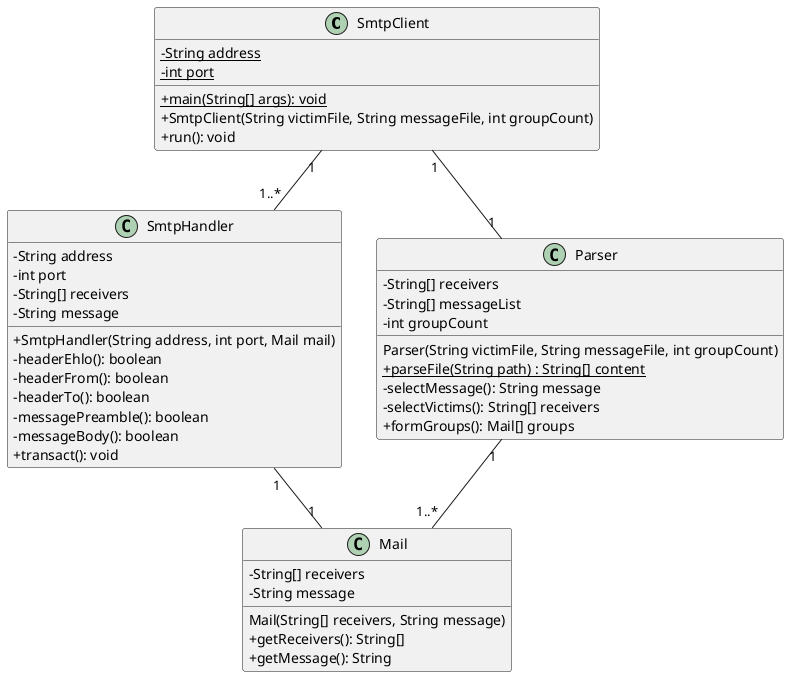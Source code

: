@startuml
'https://plantuml.com/class-diagram
skinparam classAttributeIconSize 0
skinparam groupInheritance 3
hide empty methods
hide empty members

class SmtpClient {
    - {static} String address
    - {static} int port
    {static} + main(String[] args): void
    + SmtpClient(String victimFile, String messageFile, int groupCount)
    + run(): void
}

class SmtpHandler {
    - String address
    - int port
    - String[] receivers
    - String message
    + SmtpHandler(String address, int port, Mail mail)
    - headerEhlo(): boolean
    - headerFrom(): boolean
    - headerTo(): boolean
    - messagePreamble(): boolean
    - messageBody(): boolean
    + transact(): void
}

class Mail {
    Mail(String[] receivers, String message)
    - String[] receivers
    - String message
    + getReceivers(): String[]
    + getMessage(): String
}

class Parser {
    - String[] receivers
    - String[] messageList
    - int groupCount
    Parser(String victimFile, String messageFile, int groupCount)
    {static} + parseFile(String path) : String[] content
    - selectMessage(): String message
    - selectVictims(): String[] receivers
    + formGroups(): Mail[] groups
}

SmtpClient "1"--"1..*"SmtpHandler
SmtpHandler "1"--"1" Mail
SmtpClient "1"--"1" Parser
Parser "1"--"1..*" Mail


@enduml